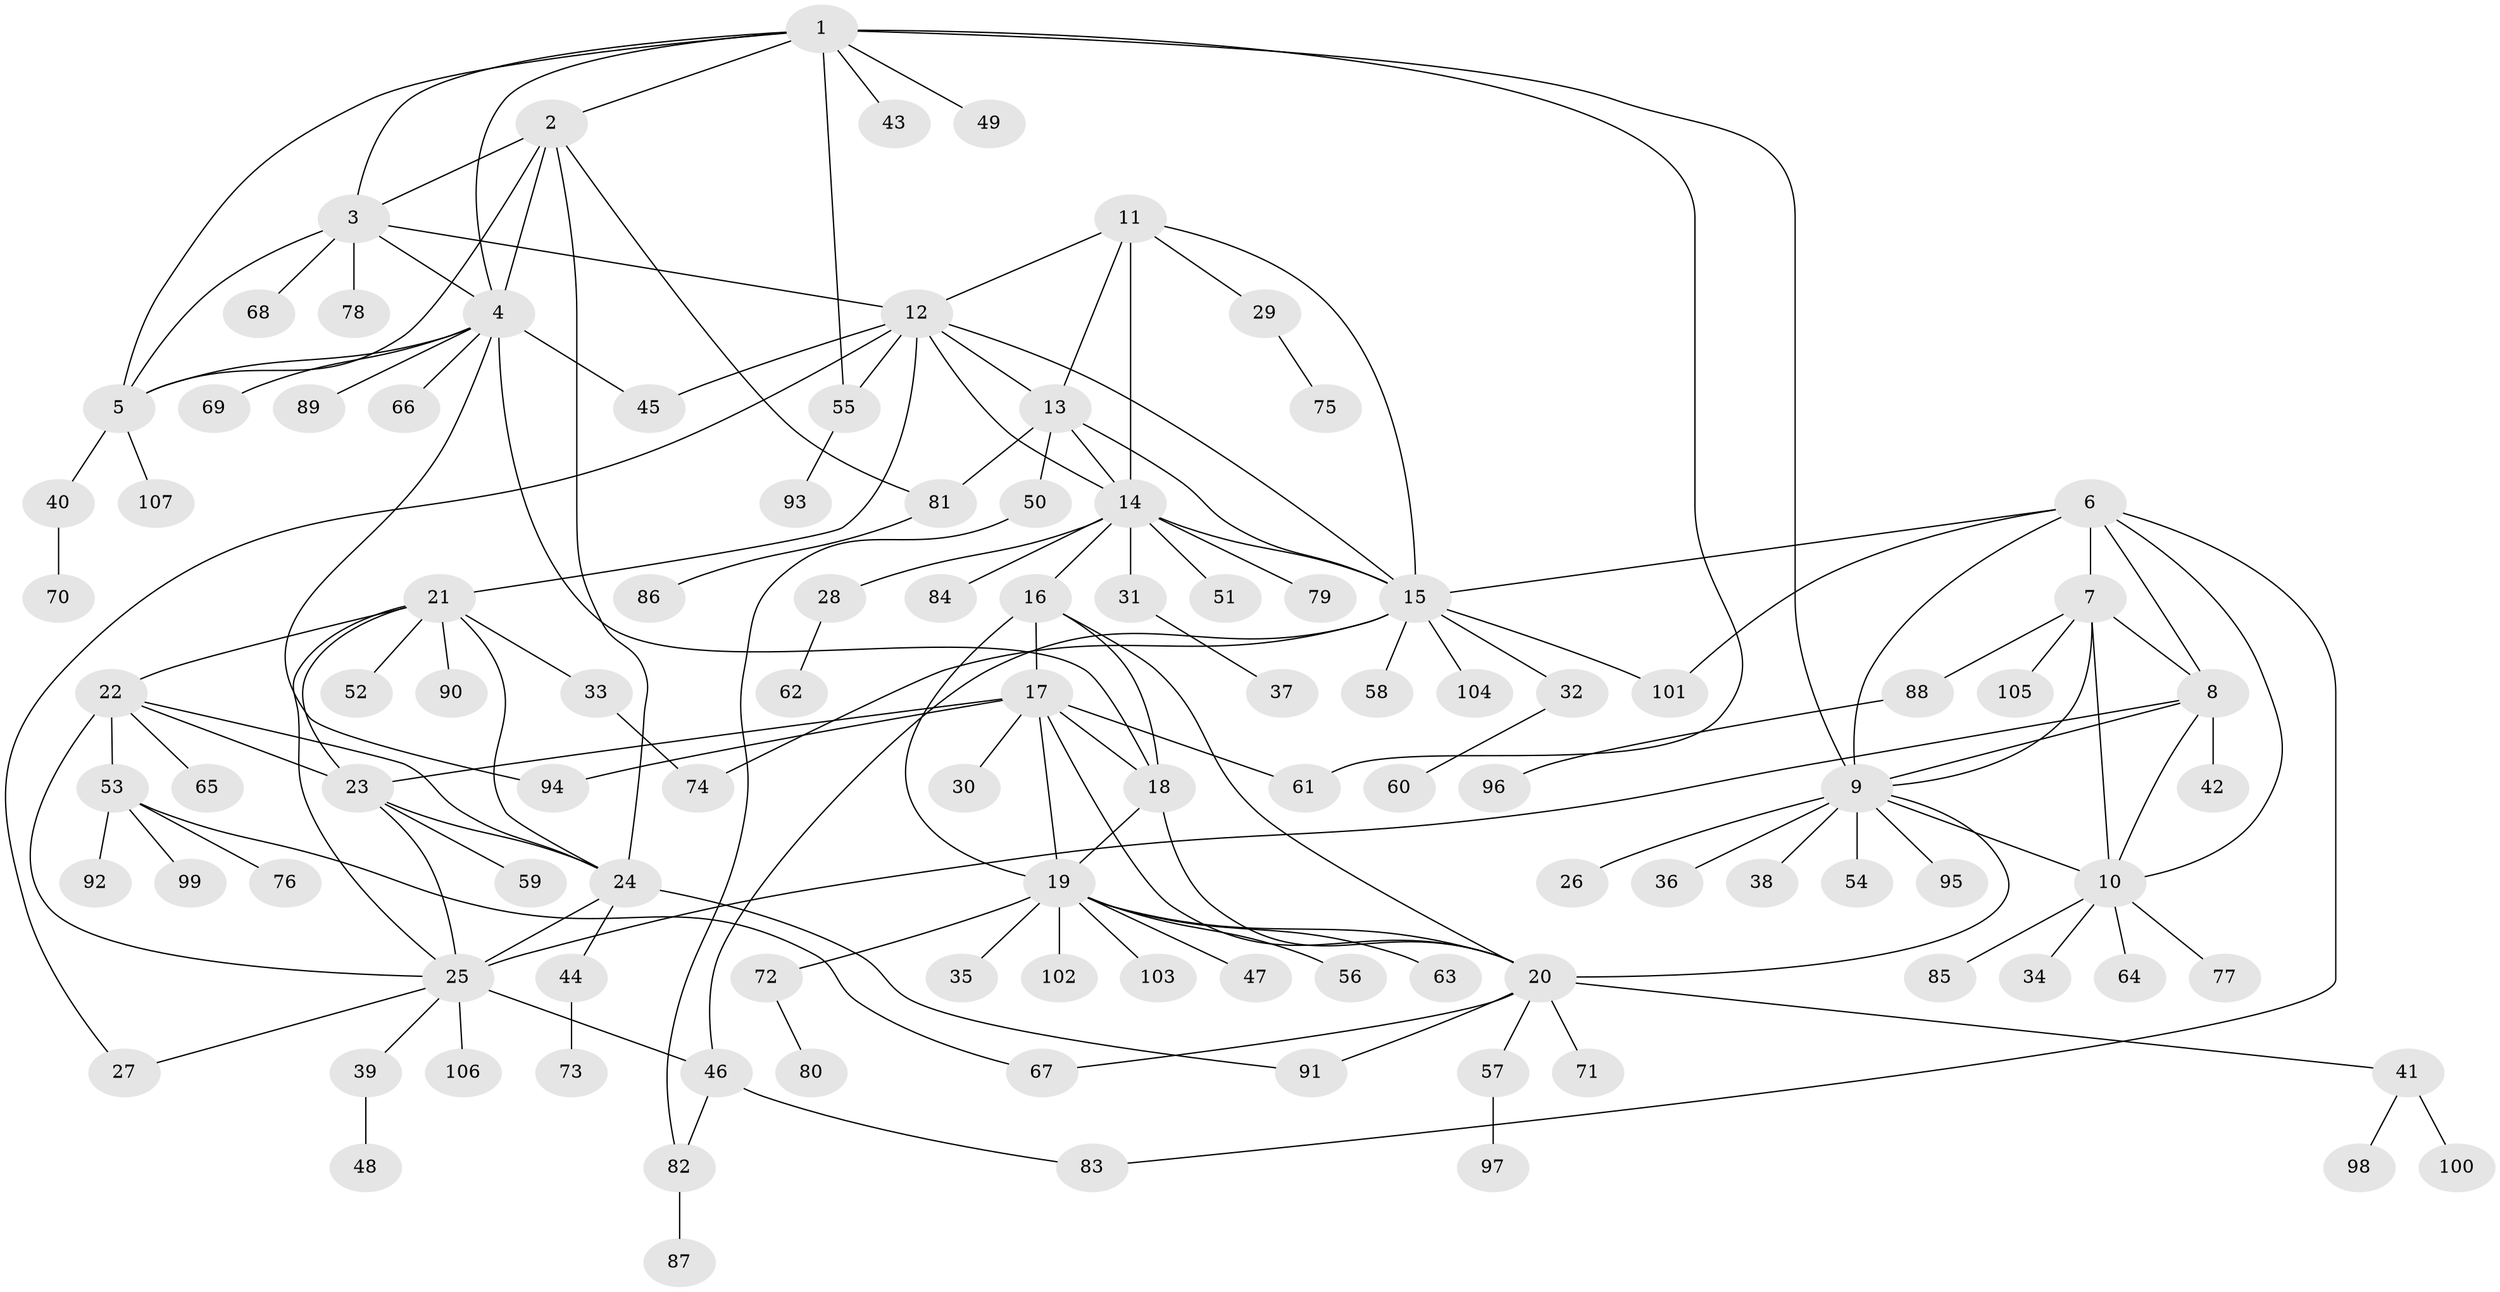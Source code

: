 // coarse degree distribution, {6: 0.0625, 3: 0.0625, 4: 0.0625, 1: 0.65625, 7: 0.0625, 2: 0.03125, 5: 0.03125, 12: 0.03125}
// Generated by graph-tools (version 1.1) at 2025/58/03/04/25 21:58:17]
// undirected, 107 vertices, 155 edges
graph export_dot {
graph [start="1"]
  node [color=gray90,style=filled];
  1;
  2;
  3;
  4;
  5;
  6;
  7;
  8;
  9;
  10;
  11;
  12;
  13;
  14;
  15;
  16;
  17;
  18;
  19;
  20;
  21;
  22;
  23;
  24;
  25;
  26;
  27;
  28;
  29;
  30;
  31;
  32;
  33;
  34;
  35;
  36;
  37;
  38;
  39;
  40;
  41;
  42;
  43;
  44;
  45;
  46;
  47;
  48;
  49;
  50;
  51;
  52;
  53;
  54;
  55;
  56;
  57;
  58;
  59;
  60;
  61;
  62;
  63;
  64;
  65;
  66;
  67;
  68;
  69;
  70;
  71;
  72;
  73;
  74;
  75;
  76;
  77;
  78;
  79;
  80;
  81;
  82;
  83;
  84;
  85;
  86;
  87;
  88;
  89;
  90;
  91;
  92;
  93;
  94;
  95;
  96;
  97;
  98;
  99;
  100;
  101;
  102;
  103;
  104;
  105;
  106;
  107;
  1 -- 2;
  1 -- 3;
  1 -- 4;
  1 -- 5;
  1 -- 9;
  1 -- 43;
  1 -- 49;
  1 -- 55;
  1 -- 61;
  2 -- 3;
  2 -- 4;
  2 -- 5;
  2 -- 24;
  2 -- 81;
  3 -- 4;
  3 -- 5;
  3 -- 12;
  3 -- 68;
  3 -- 78;
  4 -- 5;
  4 -- 18;
  4 -- 45;
  4 -- 66;
  4 -- 69;
  4 -- 89;
  4 -- 94;
  5 -- 40;
  5 -- 107;
  6 -- 7;
  6 -- 8;
  6 -- 9;
  6 -- 10;
  6 -- 15;
  6 -- 83;
  6 -- 101;
  7 -- 8;
  7 -- 9;
  7 -- 10;
  7 -- 88;
  7 -- 105;
  8 -- 9;
  8 -- 10;
  8 -- 25;
  8 -- 42;
  9 -- 10;
  9 -- 20;
  9 -- 26;
  9 -- 36;
  9 -- 38;
  9 -- 54;
  9 -- 95;
  10 -- 34;
  10 -- 64;
  10 -- 77;
  10 -- 85;
  11 -- 12;
  11 -- 13;
  11 -- 14;
  11 -- 15;
  11 -- 29;
  12 -- 13;
  12 -- 14;
  12 -- 15;
  12 -- 21;
  12 -- 27;
  12 -- 45;
  12 -- 55;
  13 -- 14;
  13 -- 15;
  13 -- 50;
  13 -- 81;
  14 -- 15;
  14 -- 16;
  14 -- 28;
  14 -- 31;
  14 -- 51;
  14 -- 79;
  14 -- 84;
  15 -- 32;
  15 -- 46;
  15 -- 58;
  15 -- 74;
  15 -- 101;
  15 -- 104;
  16 -- 17;
  16 -- 18;
  16 -- 19;
  16 -- 20;
  17 -- 18;
  17 -- 19;
  17 -- 20;
  17 -- 23;
  17 -- 30;
  17 -- 61;
  17 -- 94;
  18 -- 19;
  18 -- 20;
  19 -- 20;
  19 -- 35;
  19 -- 47;
  19 -- 56;
  19 -- 63;
  19 -- 72;
  19 -- 102;
  19 -- 103;
  20 -- 41;
  20 -- 57;
  20 -- 67;
  20 -- 71;
  20 -- 91;
  21 -- 22;
  21 -- 23;
  21 -- 24;
  21 -- 25;
  21 -- 33;
  21 -- 52;
  21 -- 90;
  22 -- 23;
  22 -- 24;
  22 -- 25;
  22 -- 53;
  22 -- 65;
  23 -- 24;
  23 -- 25;
  23 -- 59;
  24 -- 25;
  24 -- 44;
  24 -- 91;
  25 -- 27;
  25 -- 39;
  25 -- 46;
  25 -- 106;
  28 -- 62;
  29 -- 75;
  31 -- 37;
  32 -- 60;
  33 -- 74;
  39 -- 48;
  40 -- 70;
  41 -- 98;
  41 -- 100;
  44 -- 73;
  46 -- 82;
  46 -- 83;
  50 -- 82;
  53 -- 67;
  53 -- 76;
  53 -- 92;
  53 -- 99;
  55 -- 93;
  57 -- 97;
  72 -- 80;
  81 -- 86;
  82 -- 87;
  88 -- 96;
}
